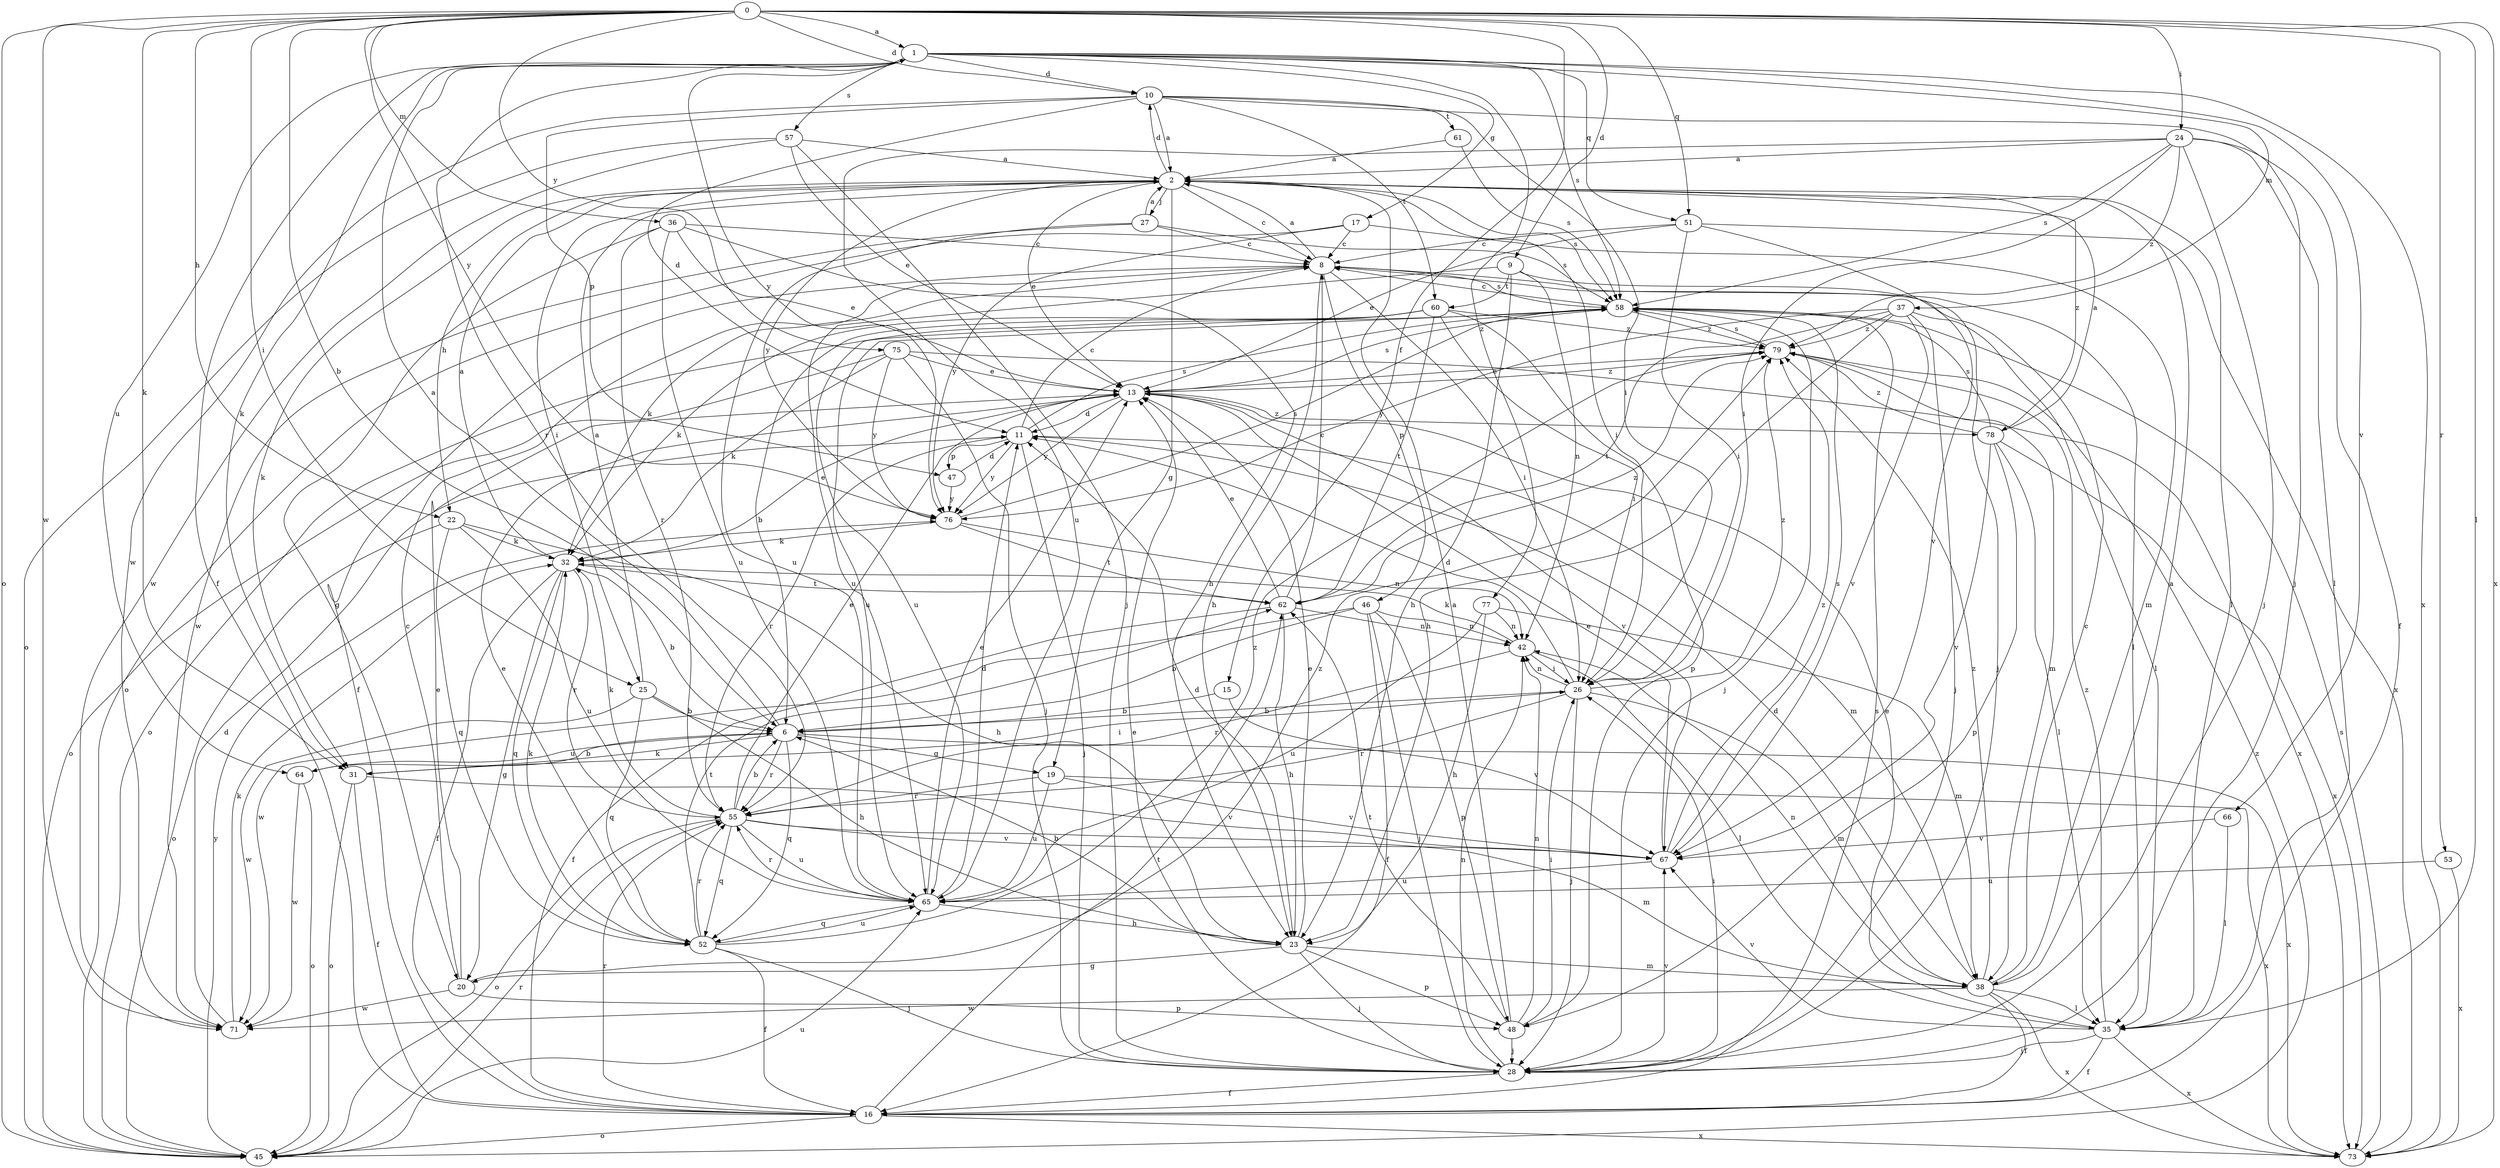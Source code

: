 strict digraph  {
0;
1;
2;
6;
8;
9;
10;
11;
13;
15;
16;
17;
19;
20;
22;
23;
24;
25;
26;
27;
28;
31;
32;
35;
36;
37;
38;
42;
45;
46;
47;
48;
51;
52;
53;
55;
57;
58;
60;
61;
62;
64;
65;
66;
67;
71;
73;
75;
76;
77;
78;
79;
0 -> 1  [label=a];
0 -> 6  [label=b];
0 -> 9  [label=d];
0 -> 10  [label=d];
0 -> 15  [label=f];
0 -> 22  [label=h];
0 -> 24  [label=i];
0 -> 25  [label=i];
0 -> 31  [label=k];
0 -> 35  [label=l];
0 -> 36  [label=m];
0 -> 45  [label=o];
0 -> 51  [label=q];
0 -> 53  [label=r];
0 -> 71  [label=w];
0 -> 73  [label=x];
0 -> 75  [label=y];
0 -> 76  [label=y];
1 -> 10  [label=d];
1 -> 16  [label=f];
1 -> 17  [label=g];
1 -> 31  [label=k];
1 -> 37  [label=m];
1 -> 51  [label=q];
1 -> 55  [label=r];
1 -> 57  [label=s];
1 -> 58  [label=s];
1 -> 64  [label=u];
1 -> 66  [label=v];
1 -> 73  [label=x];
1 -> 76  [label=y];
1 -> 77  [label=z];
2 -> 8  [label=c];
2 -> 10  [label=d];
2 -> 13  [label=e];
2 -> 19  [label=g];
2 -> 22  [label=h];
2 -> 25  [label=i];
2 -> 26  [label=i];
2 -> 27  [label=j];
2 -> 31  [label=k];
2 -> 35  [label=l];
2 -> 58  [label=s];
2 -> 76  [label=y];
2 -> 78  [label=z];
6 -> 1  [label=a];
6 -> 19  [label=g];
6 -> 31  [label=k];
6 -> 52  [label=q];
6 -> 55  [label=r];
6 -> 64  [label=u];
6 -> 73  [label=x];
8 -> 2  [label=a];
8 -> 16  [label=f];
8 -> 23  [label=h];
8 -> 26  [label=i];
8 -> 32  [label=k];
8 -> 35  [label=l];
8 -> 46  [label=p];
8 -> 58  [label=s];
9 -> 23  [label=h];
9 -> 28  [label=j];
9 -> 42  [label=n];
9 -> 60  [label=t];
9 -> 65  [label=u];
10 -> 2  [label=a];
10 -> 11  [label=d];
10 -> 26  [label=i];
10 -> 28  [label=j];
10 -> 47  [label=p];
10 -> 60  [label=t];
10 -> 61  [label=t];
10 -> 71  [label=w];
11 -> 8  [label=c];
11 -> 28  [label=j];
11 -> 38  [label=m];
11 -> 47  [label=p];
11 -> 55  [label=r];
11 -> 58  [label=s];
11 -> 76  [label=y];
13 -> 11  [label=d];
13 -> 58  [label=s];
13 -> 67  [label=v];
13 -> 76  [label=y];
13 -> 78  [label=z];
13 -> 79  [label=z];
15 -> 6  [label=b];
15 -> 67  [label=v];
16 -> 45  [label=o];
16 -> 55  [label=r];
16 -> 58  [label=s];
16 -> 62  [label=t];
16 -> 73  [label=x];
17 -> 8  [label=c];
17 -> 38  [label=m];
17 -> 45  [label=o];
17 -> 76  [label=y];
19 -> 55  [label=r];
19 -> 65  [label=u];
19 -> 67  [label=v];
19 -> 73  [label=x];
20 -> 8  [label=c];
20 -> 13  [label=e];
20 -> 48  [label=p];
20 -> 71  [label=w];
20 -> 79  [label=z];
22 -> 23  [label=h];
22 -> 32  [label=k];
22 -> 45  [label=o];
22 -> 52  [label=q];
22 -> 65  [label=u];
23 -> 6  [label=b];
23 -> 11  [label=d];
23 -> 13  [label=e];
23 -> 20  [label=g];
23 -> 28  [label=j];
23 -> 38  [label=m];
23 -> 48  [label=p];
24 -> 2  [label=a];
24 -> 16  [label=f];
24 -> 26  [label=i];
24 -> 28  [label=j];
24 -> 35  [label=l];
24 -> 58  [label=s];
24 -> 65  [label=u];
24 -> 79  [label=z];
25 -> 2  [label=a];
25 -> 6  [label=b];
25 -> 23  [label=h];
25 -> 52  [label=q];
25 -> 71  [label=w];
26 -> 6  [label=b];
26 -> 11  [label=d];
26 -> 28  [label=j];
26 -> 38  [label=m];
26 -> 42  [label=n];
26 -> 55  [label=r];
26 -> 79  [label=z];
27 -> 2  [label=a];
27 -> 8  [label=c];
27 -> 58  [label=s];
27 -> 65  [label=u];
27 -> 71  [label=w];
28 -> 13  [label=e];
28 -> 16  [label=f];
28 -> 26  [label=i];
28 -> 42  [label=n];
28 -> 67  [label=v];
31 -> 16  [label=f];
31 -> 26  [label=i];
31 -> 45  [label=o];
31 -> 67  [label=v];
32 -> 2  [label=a];
32 -> 6  [label=b];
32 -> 13  [label=e];
32 -> 16  [label=f];
32 -> 20  [label=g];
32 -> 52  [label=q];
32 -> 55  [label=r];
32 -> 62  [label=t];
35 -> 13  [label=e];
35 -> 16  [label=f];
35 -> 28  [label=j];
35 -> 67  [label=v];
35 -> 73  [label=x];
35 -> 79  [label=z];
36 -> 8  [label=c];
36 -> 13  [label=e];
36 -> 20  [label=g];
36 -> 23  [label=h];
36 -> 55  [label=r];
36 -> 65  [label=u];
37 -> 23  [label=h];
37 -> 28  [label=j];
37 -> 35  [label=l];
37 -> 62  [label=t];
37 -> 67  [label=v];
37 -> 76  [label=y];
37 -> 79  [label=z];
38 -> 2  [label=a];
38 -> 8  [label=c];
38 -> 11  [label=d];
38 -> 16  [label=f];
38 -> 35  [label=l];
38 -> 42  [label=n];
38 -> 71  [label=w];
38 -> 73  [label=x];
38 -> 79  [label=z];
42 -> 26  [label=i];
42 -> 32  [label=k];
42 -> 35  [label=l];
42 -> 55  [label=r];
45 -> 55  [label=r];
45 -> 65  [label=u];
45 -> 76  [label=y];
45 -> 79  [label=z];
46 -> 6  [label=b];
46 -> 16  [label=f];
46 -> 28  [label=j];
46 -> 42  [label=n];
46 -> 48  [label=p];
46 -> 71  [label=w];
47 -> 11  [label=d];
47 -> 76  [label=y];
48 -> 2  [label=a];
48 -> 26  [label=i];
48 -> 28  [label=j];
48 -> 42  [label=n];
48 -> 62  [label=t];
51 -> 8  [label=c];
51 -> 13  [label=e];
51 -> 26  [label=i];
51 -> 67  [label=v];
51 -> 73  [label=x];
52 -> 13  [label=e];
52 -> 16  [label=f];
52 -> 28  [label=j];
52 -> 32  [label=k];
52 -> 55  [label=r];
52 -> 62  [label=t];
52 -> 65  [label=u];
52 -> 79  [label=z];
53 -> 65  [label=u];
53 -> 73  [label=x];
55 -> 6  [label=b];
55 -> 13  [label=e];
55 -> 32  [label=k];
55 -> 38  [label=m];
55 -> 45  [label=o];
55 -> 52  [label=q];
55 -> 65  [label=u];
55 -> 67  [label=v];
57 -> 2  [label=a];
57 -> 13  [label=e];
57 -> 28  [label=j];
57 -> 45  [label=o];
57 -> 71  [label=w];
58 -> 8  [label=c];
58 -> 28  [label=j];
58 -> 45  [label=o];
58 -> 65  [label=u];
58 -> 79  [label=z];
60 -> 6  [label=b];
60 -> 26  [label=i];
60 -> 32  [label=k];
60 -> 48  [label=p];
60 -> 62  [label=t];
60 -> 65  [label=u];
60 -> 79  [label=z];
61 -> 2  [label=a];
61 -> 58  [label=s];
62 -> 8  [label=c];
62 -> 13  [label=e];
62 -> 16  [label=f];
62 -> 23  [label=h];
62 -> 42  [label=n];
62 -> 79  [label=z];
64 -> 6  [label=b];
64 -> 45  [label=o];
64 -> 71  [label=w];
65 -> 11  [label=d];
65 -> 13  [label=e];
65 -> 23  [label=h];
65 -> 52  [label=q];
65 -> 55  [label=r];
66 -> 35  [label=l];
66 -> 67  [label=v];
67 -> 13  [label=e];
67 -> 58  [label=s];
67 -> 65  [label=u];
67 -> 79  [label=z];
71 -> 11  [label=d];
71 -> 32  [label=k];
73 -> 58  [label=s];
75 -> 13  [label=e];
75 -> 28  [label=j];
75 -> 32  [label=k];
75 -> 45  [label=o];
75 -> 73  [label=x];
75 -> 76  [label=y];
76 -> 32  [label=k];
76 -> 42  [label=n];
76 -> 58  [label=s];
76 -> 62  [label=t];
77 -> 23  [label=h];
77 -> 38  [label=m];
77 -> 42  [label=n];
77 -> 65  [label=u];
78 -> 2  [label=a];
78 -> 35  [label=l];
78 -> 48  [label=p];
78 -> 58  [label=s];
78 -> 67  [label=v];
78 -> 73  [label=x];
78 -> 79  [label=z];
79 -> 13  [label=e];
79 -> 38  [label=m];
79 -> 58  [label=s];
}
